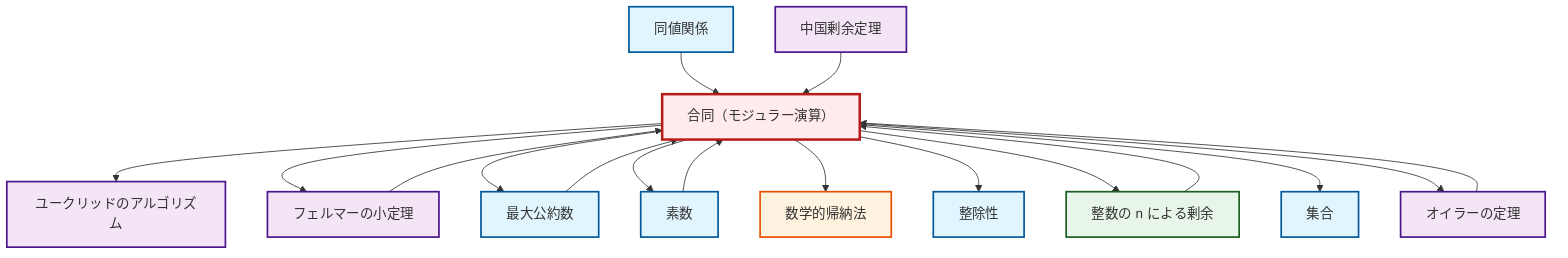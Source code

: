 graph TD
    classDef definition fill:#e1f5fe,stroke:#01579b,stroke-width:2px
    classDef theorem fill:#f3e5f5,stroke:#4a148c,stroke-width:2px
    classDef axiom fill:#fff3e0,stroke:#e65100,stroke-width:2px
    classDef example fill:#e8f5e9,stroke:#1b5e20,stroke-width:2px
    classDef current fill:#ffebee,stroke:#b71c1c,stroke-width:3px
    def-equivalence-relation["同値関係"]:::definition
    thm-euclidean-algorithm["ユークリッドのアルゴリズム"]:::theorem
    thm-fermat-little["フェルマーの小定理"]:::theorem
    def-prime["素数"]:::definition
    ex-quotient-integers-mod-n["整数の n による剰余"]:::example
    def-congruence["合同（モジュラー演算）"]:::definition
    ax-induction["数学的帰納法"]:::axiom
    thm-chinese-remainder["中国剰余定理"]:::theorem
    def-divisibility["整除性"]:::definition
    def-set["集合"]:::definition
    def-gcd["最大公約数"]:::definition
    thm-euler["オイラーの定理"]:::theorem
    thm-euler --> def-congruence
    def-equivalence-relation --> def-congruence
    def-gcd --> def-congruence
    def-congruence --> thm-euclidean-algorithm
    def-congruence --> thm-fermat-little
    thm-chinese-remainder --> def-congruence
    def-prime --> def-congruence
    def-congruence --> def-gcd
    def-congruence --> def-prime
    def-congruence --> ax-induction
    def-congruence --> def-divisibility
    def-congruence --> ex-quotient-integers-mod-n
    thm-fermat-little --> def-congruence
    ex-quotient-integers-mod-n --> def-congruence
    def-congruence --> def-set
    def-congruence --> thm-euler
    class def-congruence current